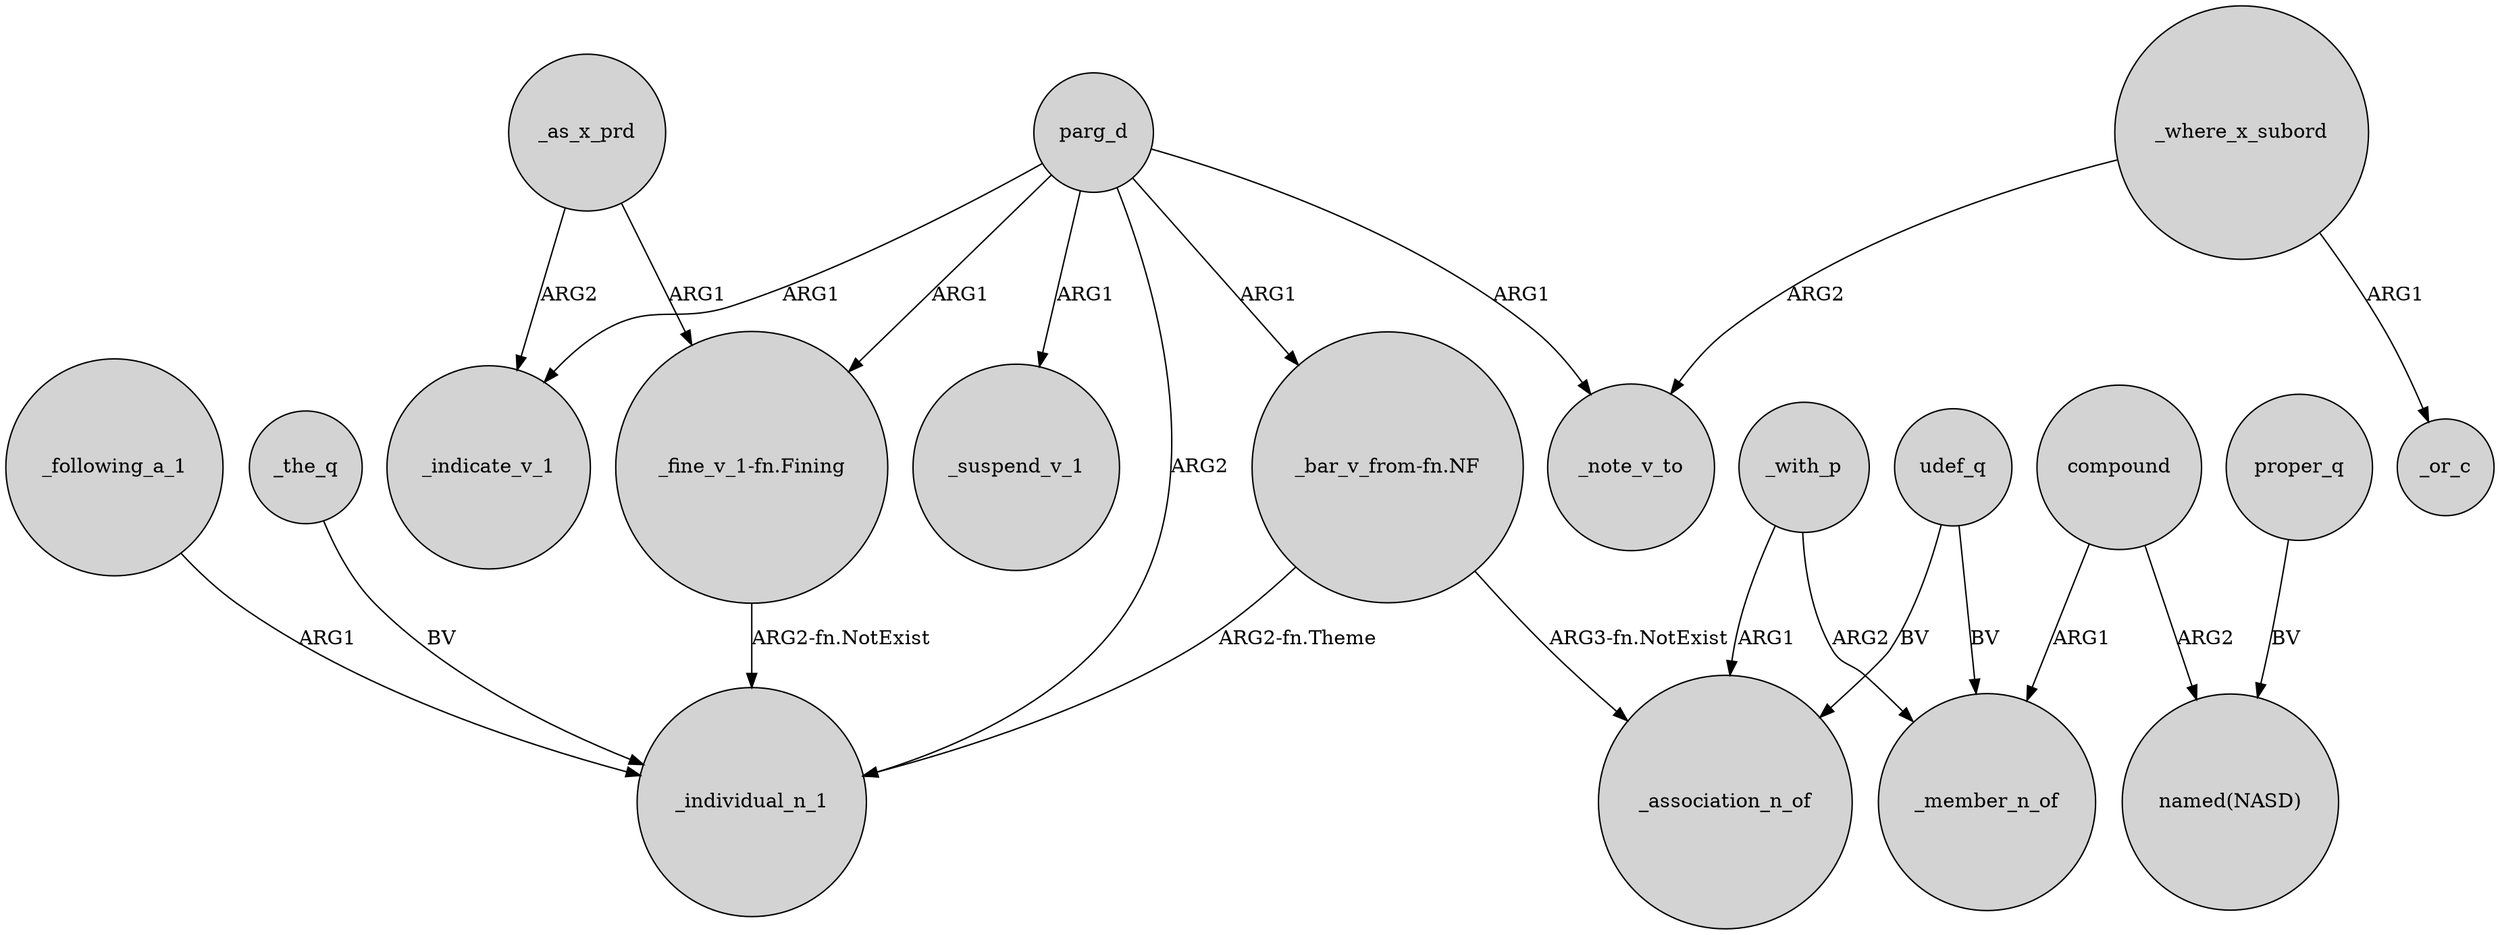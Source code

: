 digraph {
	node [shape=circle style=filled]
	_as_x_prd -> "_fine_v_1-fn.Fining" [label=ARG1]
	_with_p -> _association_n_of [label=ARG1]
	parg_d -> _note_v_to [label=ARG1]
	proper_q -> "named(NASD)" [label=BV]
	"_bar_v_from-fn.NF" -> _association_n_of [label="ARG3-fn.NotExist"]
	parg_d -> "_fine_v_1-fn.Fining" [label=ARG1]
	_following_a_1 -> _individual_n_1 [label=ARG1]
	"_bar_v_from-fn.NF" -> _individual_n_1 [label="ARG2-fn.Theme"]
	compound -> "named(NASD)" [label=ARG2]
	parg_d -> _suspend_v_1 [label=ARG1]
	_where_x_subord -> _or_c [label=ARG1]
	_as_x_prd -> _indicate_v_1 [label=ARG2]
	udef_q -> _association_n_of [label=BV]
	udef_q -> _member_n_of [label=BV]
	parg_d -> _individual_n_1 [label=ARG2]
	"_fine_v_1-fn.Fining" -> _individual_n_1 [label="ARG2-fn.NotExist"]
	_with_p -> _member_n_of [label=ARG2]
	_the_q -> _individual_n_1 [label=BV]
	parg_d -> "_bar_v_from-fn.NF" [label=ARG1]
	_where_x_subord -> _note_v_to [label=ARG2]
	parg_d -> _indicate_v_1 [label=ARG1]
	compound -> _member_n_of [label=ARG1]
}
